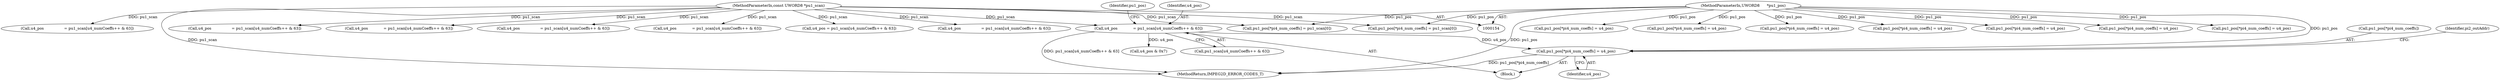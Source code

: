 digraph "0_Android_227c1f829127405e21dab1664393050c652ef71e@array" {
"1000476" [label="(Call,pu1_pos[*pi4_num_coeffs] = u4_pos)"];
"1000468" [label="(Call,u4_pos             = pu1_scan[u4_numCoeffs++ & 63])"];
"1000157" [label="(MethodParameterIn,const UWORD8 *pu1_scan)"];
"1000158" [label="(MethodParameterIn,UWORD8      *pu1_pos)"];
"1000476" [label="(Call,pu1_pos[*pi4_num_coeffs] = u4_pos)"];
"1000972" [label="(Call,pu1_pos[*pi4_num_coeffs] = u4_pos)"];
"1000478" [label="(Identifier,pu1_pos)"];
"1000734" [label="(Call,u4_pos & 0x7)"];
"1000364" [label="(Call,pu1_pos[*pi4_num_coeffs] = pu1_scan[0])"];
"1000481" [label="(Identifier,u4_pos)"];
"1000808" [label="(Call,u4_pos                 = pu1_scan[u4_numCoeffs++ & 63])"];
"1000311" [label="(Call,pu1_pos[*pi4_num_coeffs] = pu1_scan[0])"];
"1000157" [label="(MethodParameterIn,const UWORD8 *pu1_scan)"];
"1000964" [label="(Call,u4_pos                 = pu1_scan[u4_numCoeffs++ & 63])"];
"1000907" [label="(Call,pu1_pos[*pi4_num_coeffs] = u4_pos)"];
"1000578" [label="(Call,u4_pos             = pu1_scan[u4_numCoeffs++ & 63])"];
"1000899" [label="(Call,u4_pos                 = pu1_scan[u4_numCoeffs++ & 63])"];
"1001042" [label="(Call,pu1_pos[*pi4_num_coeffs] = u4_pos)"];
"1001092" [label="(MethodReturn,IMPEG2D_ERROR_CODES_T)"];
"1000645" [label="(Call,pu1_pos[*pi4_num_coeffs] = u4_pos)"];
"1000477" [label="(Call,pu1_pos[*pi4_num_coeffs])"];
"1000457" [label="(Block,)"];
"1000484" [label="(Identifier,pi2_outAddr)"];
"1000637" [label="(Call,u4_pos             = pu1_scan[u4_numCoeffs++ & 63])"];
"1000586" [label="(Call,pu1_pos[*pi4_num_coeffs] = u4_pos)"];
"1000469" [label="(Identifier,u4_pos)"];
"1000468" [label="(Call,u4_pos             = pu1_scan[u4_numCoeffs++ & 63])"];
"1000816" [label="(Call,pu1_pos[*pi4_num_coeffs] = u4_pos)"];
"1000158" [label="(MethodParameterIn,UWORD8      *pu1_pos)"];
"1000707" [label="(Call,u4_pos = pu1_scan[u4_numCoeffs++ & 63])"];
"1000470" [label="(Call,pu1_scan[u4_numCoeffs++ & 63])"];
"1001034" [label="(Call,u4_pos                 = pu1_scan[u4_numCoeffs++ & 63])"];
"1000715" [label="(Call,pu1_pos[*pi4_num_coeffs] = u4_pos)"];
"1000476" -> "1000457"  [label="AST: "];
"1000476" -> "1000481"  [label="CFG: "];
"1000477" -> "1000476"  [label="AST: "];
"1000481" -> "1000476"  [label="AST: "];
"1000484" -> "1000476"  [label="CFG: "];
"1000476" -> "1001092"  [label="DDG: pu1_pos[*pi4_num_coeffs]"];
"1000468" -> "1000476"  [label="DDG: u4_pos"];
"1000158" -> "1000476"  [label="DDG: pu1_pos"];
"1000468" -> "1000457"  [label="AST: "];
"1000468" -> "1000470"  [label="CFG: "];
"1000469" -> "1000468"  [label="AST: "];
"1000470" -> "1000468"  [label="AST: "];
"1000478" -> "1000468"  [label="CFG: "];
"1000468" -> "1001092"  [label="DDG: pu1_scan[u4_numCoeffs++ & 63]"];
"1000157" -> "1000468"  [label="DDG: pu1_scan"];
"1000468" -> "1000734"  [label="DDG: u4_pos"];
"1000157" -> "1000154"  [label="AST: "];
"1000157" -> "1001092"  [label="DDG: pu1_scan"];
"1000157" -> "1000311"  [label="DDG: pu1_scan"];
"1000157" -> "1000364"  [label="DDG: pu1_scan"];
"1000157" -> "1000578"  [label="DDG: pu1_scan"];
"1000157" -> "1000637"  [label="DDG: pu1_scan"];
"1000157" -> "1000707"  [label="DDG: pu1_scan"];
"1000157" -> "1000808"  [label="DDG: pu1_scan"];
"1000157" -> "1000899"  [label="DDG: pu1_scan"];
"1000157" -> "1000964"  [label="DDG: pu1_scan"];
"1000157" -> "1001034"  [label="DDG: pu1_scan"];
"1000158" -> "1000154"  [label="AST: "];
"1000158" -> "1001092"  [label="DDG: pu1_pos"];
"1000158" -> "1000311"  [label="DDG: pu1_pos"];
"1000158" -> "1000364"  [label="DDG: pu1_pos"];
"1000158" -> "1000586"  [label="DDG: pu1_pos"];
"1000158" -> "1000645"  [label="DDG: pu1_pos"];
"1000158" -> "1000715"  [label="DDG: pu1_pos"];
"1000158" -> "1000816"  [label="DDG: pu1_pos"];
"1000158" -> "1000907"  [label="DDG: pu1_pos"];
"1000158" -> "1000972"  [label="DDG: pu1_pos"];
"1000158" -> "1001042"  [label="DDG: pu1_pos"];
}
